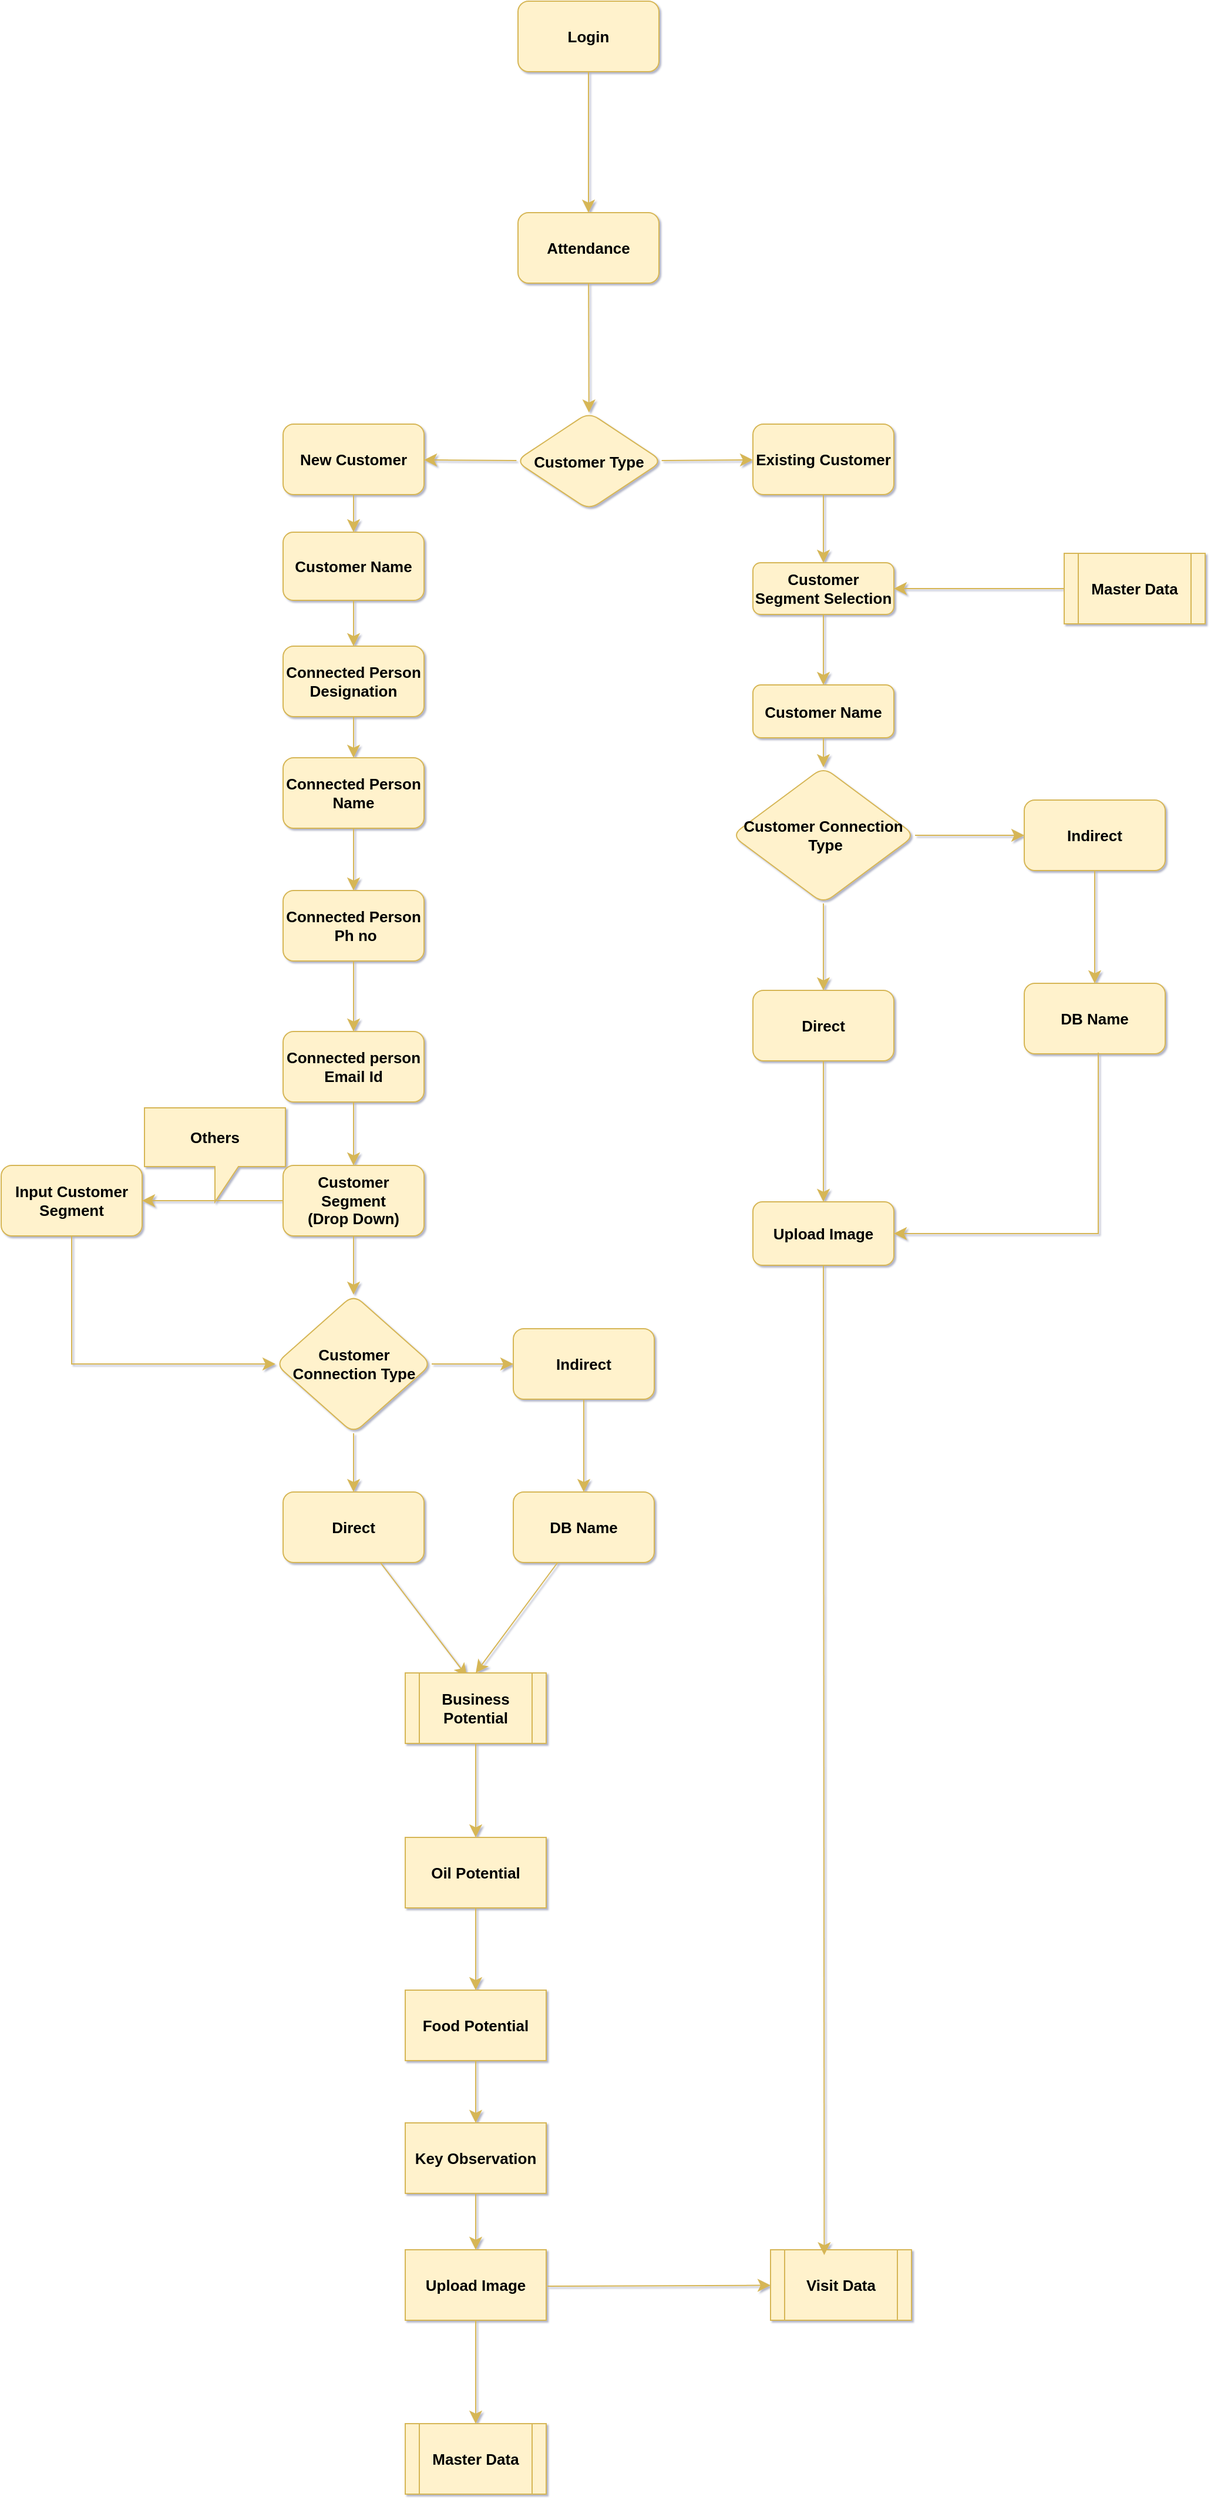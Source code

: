 <mxfile version="26.2.13">
  <diagram name="Page-1" id="9xmvwYHzPT9KTp0JgRCr">
    <mxGraphModel dx="1560" dy="1082" grid="0" gridSize="10" guides="1" tooltips="1" connect="1" arrows="1" fold="1" page="0" pageScale="1" pageWidth="827" pageHeight="1169" background="none" math="0" shadow="1">
      <root>
        <mxCell id="0" />
        <mxCell id="1" parent="0" />
        <mxCell id="axZxs7QjBzZ6pgx2wAAU-88" value="" style="edgeStyle=none;curved=1;rounded=0;orthogonalLoop=1;jettySize=auto;html=1;fontSize=13;startSize=8;endSize=8;fontStyle=1;fillColor=#fff2cc;strokeColor=#d6b656;" edge="1" parent="1" source="axZxs7QjBzZ6pgx2wAAU-89" target="axZxs7QjBzZ6pgx2wAAU-102">
          <mxGeometry relative="1" as="geometry" />
        </mxCell>
        <mxCell id="axZxs7QjBzZ6pgx2wAAU-89" value="Master Data" style="shape=process;whiteSpace=wrap;html=1;backgroundOutline=1;fontSize=13;fontStyle=1;fillColor=#fff2cc;strokeColor=#d6b656;" vertex="1" parent="1">
          <mxGeometry x="647" y="403" width="120" height="60" as="geometry" />
        </mxCell>
        <mxCell id="axZxs7QjBzZ6pgx2wAAU-90" value="" style="edgeStyle=none;curved=1;rounded=0;orthogonalLoop=1;jettySize=auto;html=1;fontSize=13;startSize=8;endSize=8;fontStyle=1;fillColor=#fff2cc;strokeColor=#d6b656;" edge="1" parent="1" source="axZxs7QjBzZ6pgx2wAAU-91" target="axZxs7QjBzZ6pgx2wAAU-93">
          <mxGeometry relative="1" as="geometry" />
        </mxCell>
        <mxCell id="axZxs7QjBzZ6pgx2wAAU-91" value="Login" style="rounded=1;whiteSpace=wrap;html=1;fontSize=13;fontStyle=1;fillColor=#fff2cc;strokeColor=#d6b656;" vertex="1" parent="1">
          <mxGeometry x="182" y="-67" width="120" height="60" as="geometry" />
        </mxCell>
        <mxCell id="axZxs7QjBzZ6pgx2wAAU-92" value="" style="edgeStyle=none;curved=1;rounded=0;orthogonalLoop=1;jettySize=auto;html=1;fontSize=13;startSize=8;endSize=8;fontStyle=1;fillColor=#fff2cc;strokeColor=#d6b656;" edge="1" parent="1" source="axZxs7QjBzZ6pgx2wAAU-93" target="axZxs7QjBzZ6pgx2wAAU-96">
          <mxGeometry relative="1" as="geometry" />
        </mxCell>
        <mxCell id="axZxs7QjBzZ6pgx2wAAU-93" value="Attendance" style="whiteSpace=wrap;html=1;rounded=1;fontSize=13;fontStyle=1;fillColor=#fff2cc;strokeColor=#d6b656;" vertex="1" parent="1">
          <mxGeometry x="182" y="113" width="120" height="60" as="geometry" />
        </mxCell>
        <mxCell id="axZxs7QjBzZ6pgx2wAAU-94" value="" style="edgeStyle=none;curved=1;rounded=0;orthogonalLoop=1;jettySize=auto;html=1;fontSize=13;startSize=8;endSize=8;fontStyle=1;fillColor=#fff2cc;strokeColor=#d6b656;" edge="1" parent="1" source="axZxs7QjBzZ6pgx2wAAU-96" target="axZxs7QjBzZ6pgx2wAAU-98">
          <mxGeometry relative="1" as="geometry" />
        </mxCell>
        <mxCell id="axZxs7QjBzZ6pgx2wAAU-95" value="" style="edgeStyle=none;curved=1;rounded=0;orthogonalLoop=1;jettySize=auto;html=1;fontSize=13;startSize=8;endSize=8;fontStyle=1;fillColor=#fff2cc;strokeColor=#d6b656;" edge="1" parent="1" source="axZxs7QjBzZ6pgx2wAAU-96" target="axZxs7QjBzZ6pgx2wAAU-100">
          <mxGeometry relative="1" as="geometry" />
        </mxCell>
        <mxCell id="axZxs7QjBzZ6pgx2wAAU-96" value="Customer Type" style="rhombus;whiteSpace=wrap;html=1;rounded=1;fontSize=13;fontStyle=1;fillColor=#fff2cc;strokeColor=#d6b656;" vertex="1" parent="1">
          <mxGeometry x="180" y="283" width="125" height="83" as="geometry" />
        </mxCell>
        <mxCell id="axZxs7QjBzZ6pgx2wAAU-97" value="" style="edgeStyle=none;curved=1;rounded=0;orthogonalLoop=1;jettySize=auto;html=1;fontSize=13;startSize=8;endSize=8;fontStyle=1;fillColor=#fff2cc;strokeColor=#d6b656;" edge="1" parent="1" source="axZxs7QjBzZ6pgx2wAAU-98" target="axZxs7QjBzZ6pgx2wAAU-102">
          <mxGeometry relative="1" as="geometry" />
        </mxCell>
        <mxCell id="axZxs7QjBzZ6pgx2wAAU-98" value="Existing Customer" style="whiteSpace=wrap;html=1;rounded=1;fontSize=13;fontStyle=1;fillColor=#fff2cc;strokeColor=#d6b656;" vertex="1" parent="1">
          <mxGeometry x="382" y="293" width="120" height="60" as="geometry" />
        </mxCell>
        <mxCell id="axZxs7QjBzZ6pgx2wAAU-99" value="" style="edgeStyle=none;curved=1;rounded=0;orthogonalLoop=1;jettySize=auto;html=1;fontSize=13;startSize=8;endSize=8;fontStyle=1;fillColor=#fff2cc;strokeColor=#d6b656;" edge="1" parent="1" source="axZxs7QjBzZ6pgx2wAAU-100" target="axZxs7QjBzZ6pgx2wAAU-117">
          <mxGeometry relative="1" as="geometry" />
        </mxCell>
        <mxCell id="axZxs7QjBzZ6pgx2wAAU-100" value="New Customer" style="whiteSpace=wrap;html=1;rounded=1;fontSize=13;fontStyle=1;fillColor=#fff2cc;strokeColor=#d6b656;" vertex="1" parent="1">
          <mxGeometry x="-18" y="293" width="120" height="60" as="geometry" />
        </mxCell>
        <mxCell id="axZxs7QjBzZ6pgx2wAAU-101" value="" style="edgeStyle=none;curved=1;rounded=0;orthogonalLoop=1;jettySize=auto;html=1;fontSize=13;startSize=8;endSize=8;fontStyle=1;fillColor=#fff2cc;strokeColor=#d6b656;" edge="1" parent="1" source="axZxs7QjBzZ6pgx2wAAU-102" target="axZxs7QjBzZ6pgx2wAAU-104">
          <mxGeometry relative="1" as="geometry" />
        </mxCell>
        <mxCell id="axZxs7QjBzZ6pgx2wAAU-102" value="Customer Segment Selection" style="whiteSpace=wrap;html=1;rounded=1;fontSize=13;fontStyle=1;fillColor=#fff2cc;strokeColor=#d6b656;" vertex="1" parent="1">
          <mxGeometry x="382" y="411" width="120" height="44" as="geometry" />
        </mxCell>
        <mxCell id="axZxs7QjBzZ6pgx2wAAU-103" value="" style="edgeStyle=none;curved=1;rounded=0;orthogonalLoop=1;jettySize=auto;html=1;fontSize=13;startSize=8;endSize=8;fontStyle=1;fillColor=#fff2cc;strokeColor=#d6b656;" edge="1" parent="1" source="axZxs7QjBzZ6pgx2wAAU-104" target="axZxs7QjBzZ6pgx2wAAU-109">
          <mxGeometry relative="1" as="geometry" />
        </mxCell>
        <mxCell id="axZxs7QjBzZ6pgx2wAAU-104" value="Customer Name" style="whiteSpace=wrap;html=1;rounded=1;fontSize=13;fontStyle=1;fillColor=#fff2cc;strokeColor=#d6b656;" vertex="1" parent="1">
          <mxGeometry x="382" y="515" width="120" height="45" as="geometry" />
        </mxCell>
        <mxCell id="axZxs7QjBzZ6pgx2wAAU-105" style="edgeStyle=none;curved=1;rounded=0;orthogonalLoop=1;jettySize=auto;html=1;exitX=0.5;exitY=1;exitDx=0;exitDy=0;fontSize=13;startSize=8;endSize=8;fontStyle=1;fillColor=#fff2cc;strokeColor=#d6b656;" edge="1" parent="1" source="axZxs7QjBzZ6pgx2wAAU-104" target="axZxs7QjBzZ6pgx2wAAU-104">
          <mxGeometry relative="1" as="geometry" />
        </mxCell>
        <mxCell id="axZxs7QjBzZ6pgx2wAAU-106" style="edgeStyle=none;curved=1;rounded=0;orthogonalLoop=1;jettySize=auto;html=1;exitX=1;exitY=1;exitDx=0;exitDy=0;fontSize=13;startSize=8;endSize=8;fontStyle=1;fillColor=#fff2cc;strokeColor=#d6b656;" edge="1" parent="1" source="axZxs7QjBzZ6pgx2wAAU-104" target="axZxs7QjBzZ6pgx2wAAU-104">
          <mxGeometry relative="1" as="geometry" />
        </mxCell>
        <mxCell id="axZxs7QjBzZ6pgx2wAAU-107" value="" style="edgeStyle=none;curved=1;rounded=0;orthogonalLoop=1;jettySize=auto;html=1;fontSize=13;startSize=8;endSize=8;fontStyle=1;fillColor=#fff2cc;strokeColor=#d6b656;" edge="1" parent="1" source="axZxs7QjBzZ6pgx2wAAU-109" target="axZxs7QjBzZ6pgx2wAAU-111">
          <mxGeometry relative="1" as="geometry" />
        </mxCell>
        <mxCell id="axZxs7QjBzZ6pgx2wAAU-108" value="" style="edgeStyle=none;curved=1;rounded=0;orthogonalLoop=1;jettySize=auto;html=1;fontSize=13;startSize=8;endSize=8;fontStyle=1;fillColor=#fff2cc;strokeColor=#d6b656;" edge="1" parent="1" source="axZxs7QjBzZ6pgx2wAAU-109" target="axZxs7QjBzZ6pgx2wAAU-113">
          <mxGeometry relative="1" as="geometry" />
        </mxCell>
        <mxCell id="axZxs7QjBzZ6pgx2wAAU-109" value="Customer Connection&lt;div&gt;&amp;nbsp;Type&lt;/div&gt;" style="rhombus;whiteSpace=wrap;html=1;rounded=1;fontSize=13;fontStyle=1;fillColor=#fff2cc;strokeColor=#d6b656;" vertex="1" parent="1">
          <mxGeometry x="364" y="585" width="156" height="116" as="geometry" />
        </mxCell>
        <mxCell id="axZxs7QjBzZ6pgx2wAAU-110" value="" style="edgeStyle=none;curved=1;rounded=0;orthogonalLoop=1;jettySize=auto;html=1;fontSize=13;startSize=8;endSize=8;fontStyle=1;fillColor=#fff2cc;strokeColor=#d6b656;" edge="1" parent="1" source="axZxs7QjBzZ6pgx2wAAU-111" target="axZxs7QjBzZ6pgx2wAAU-114">
          <mxGeometry relative="1" as="geometry" />
        </mxCell>
        <mxCell id="axZxs7QjBzZ6pgx2wAAU-111" value="Indirect" style="whiteSpace=wrap;html=1;rounded=1;fontSize=13;fontStyle=1;fillColor=#fff2cc;strokeColor=#d6b656;" vertex="1" parent="1">
          <mxGeometry x="613" y="613" width="120" height="60" as="geometry" />
        </mxCell>
        <mxCell id="axZxs7QjBzZ6pgx2wAAU-112" value="" style="edgeStyle=none;curved=1;rounded=0;orthogonalLoop=1;jettySize=auto;html=1;fontSize=13;startSize=8;endSize=8;fontStyle=1;fillColor=#fff2cc;strokeColor=#d6b656;" edge="1" parent="1" source="axZxs7QjBzZ6pgx2wAAU-113" target="axZxs7QjBzZ6pgx2wAAU-115">
          <mxGeometry relative="1" as="geometry" />
        </mxCell>
        <mxCell id="axZxs7QjBzZ6pgx2wAAU-113" value="Direct" style="whiteSpace=wrap;html=1;rounded=1;fontSize=13;fontStyle=1;fillColor=#fff2cc;strokeColor=#d6b656;" vertex="1" parent="1">
          <mxGeometry x="382" y="775" width="120" height="60" as="geometry" />
        </mxCell>
        <mxCell id="axZxs7QjBzZ6pgx2wAAU-114" value="DB Name" style="whiteSpace=wrap;html=1;rounded=1;fontSize=13;fontStyle=1;fillColor=#fff2cc;strokeColor=#d6b656;" vertex="1" parent="1">
          <mxGeometry x="613" y="769" width="120" height="60" as="geometry" />
        </mxCell>
        <mxCell id="axZxs7QjBzZ6pgx2wAAU-115" value="Upload Image" style="whiteSpace=wrap;html=1;rounded=1;fontSize=13;fontStyle=1;fillColor=#fff2cc;strokeColor=#d6b656;" vertex="1" parent="1">
          <mxGeometry x="382" y="955" width="120" height="54" as="geometry" />
        </mxCell>
        <mxCell id="axZxs7QjBzZ6pgx2wAAU-116" value="" style="edgeStyle=none;curved=1;rounded=0;orthogonalLoop=1;jettySize=auto;html=1;fontSize=13;startSize=8;endSize=8;fontStyle=1;fillColor=#fff2cc;strokeColor=#d6b656;" edge="1" parent="1" source="axZxs7QjBzZ6pgx2wAAU-117" target="axZxs7QjBzZ6pgx2wAAU-119">
          <mxGeometry relative="1" as="geometry" />
        </mxCell>
        <mxCell id="axZxs7QjBzZ6pgx2wAAU-117" value="Customer Name" style="whiteSpace=wrap;html=1;rounded=1;fontSize=13;fontStyle=1;fillColor=#fff2cc;strokeColor=#d6b656;" vertex="1" parent="1">
          <mxGeometry x="-18" y="385" width="120" height="58" as="geometry" />
        </mxCell>
        <mxCell id="axZxs7QjBzZ6pgx2wAAU-118" value="" style="edgeStyle=none;curved=1;rounded=0;orthogonalLoop=1;jettySize=auto;html=1;fontSize=13;startSize=8;endSize=8;fontStyle=1;fillColor=#fff2cc;strokeColor=#d6b656;" edge="1" parent="1" source="axZxs7QjBzZ6pgx2wAAU-119" target="axZxs7QjBzZ6pgx2wAAU-121">
          <mxGeometry relative="1" as="geometry" />
        </mxCell>
        <mxCell id="axZxs7QjBzZ6pgx2wAAU-119" value="Connected Person Designation" style="whiteSpace=wrap;html=1;rounded=1;fontSize=13;fontStyle=1;fillColor=#fff2cc;strokeColor=#d6b656;" vertex="1" parent="1">
          <mxGeometry x="-18" y="482" width="120" height="60" as="geometry" />
        </mxCell>
        <mxCell id="axZxs7QjBzZ6pgx2wAAU-120" value="" style="edgeStyle=none;curved=1;rounded=0;orthogonalLoop=1;jettySize=auto;html=1;fontSize=13;startSize=8;endSize=8;fontStyle=1;fillColor=#fff2cc;strokeColor=#d6b656;" edge="1" parent="1" source="axZxs7QjBzZ6pgx2wAAU-121" target="axZxs7QjBzZ6pgx2wAAU-123">
          <mxGeometry relative="1" as="geometry" />
        </mxCell>
        <mxCell id="axZxs7QjBzZ6pgx2wAAU-121" value="Connected Person Name" style="whiteSpace=wrap;html=1;rounded=1;fontSize=13;fontStyle=1;fillColor=#fff2cc;strokeColor=#d6b656;" vertex="1" parent="1">
          <mxGeometry x="-18" y="577" width="120" height="60" as="geometry" />
        </mxCell>
        <mxCell id="axZxs7QjBzZ6pgx2wAAU-122" value="" style="edgeStyle=none;curved=1;rounded=0;orthogonalLoop=1;jettySize=auto;html=1;fontSize=13;startSize=8;endSize=8;fontStyle=1;fillColor=#fff2cc;strokeColor=#d6b656;" edge="1" parent="1" source="axZxs7QjBzZ6pgx2wAAU-123" target="axZxs7QjBzZ6pgx2wAAU-125">
          <mxGeometry relative="1" as="geometry" />
        </mxCell>
        <mxCell id="axZxs7QjBzZ6pgx2wAAU-123" value="Connected Person&lt;div&gt;&amp;nbsp;Ph no&lt;/div&gt;" style="whiteSpace=wrap;html=1;rounded=1;fontSize=13;fontStyle=1;fillColor=#fff2cc;strokeColor=#d6b656;" vertex="1" parent="1">
          <mxGeometry x="-18" y="690" width="120" height="60" as="geometry" />
        </mxCell>
        <mxCell id="axZxs7QjBzZ6pgx2wAAU-124" value="" style="edgeStyle=none;curved=1;rounded=0;orthogonalLoop=1;jettySize=auto;html=1;fontSize=13;startSize=8;endSize=8;fontStyle=1;fillColor=#fff2cc;strokeColor=#d6b656;" edge="1" parent="1" source="axZxs7QjBzZ6pgx2wAAU-125" target="axZxs7QjBzZ6pgx2wAAU-128">
          <mxGeometry relative="1" as="geometry" />
        </mxCell>
        <mxCell id="axZxs7QjBzZ6pgx2wAAU-125" value="Connected person Email Id" style="whiteSpace=wrap;html=1;rounded=1;fontSize=13;fontStyle=1;fillColor=#fff2cc;strokeColor=#d6b656;" vertex="1" parent="1">
          <mxGeometry x="-18" y="810" width="120" height="60" as="geometry" />
        </mxCell>
        <mxCell id="axZxs7QjBzZ6pgx2wAAU-126" value="" style="edgeStyle=none;curved=1;rounded=0;orthogonalLoop=1;jettySize=auto;html=1;fontSize=13;startSize=8;endSize=8;fontStyle=1;fillColor=#fff2cc;strokeColor=#d6b656;" edge="1" parent="1" source="axZxs7QjBzZ6pgx2wAAU-128" target="axZxs7QjBzZ6pgx2wAAU-129">
          <mxGeometry relative="1" as="geometry" />
        </mxCell>
        <mxCell id="axZxs7QjBzZ6pgx2wAAU-127" value="" style="edgeStyle=none;curved=1;rounded=0;orthogonalLoop=1;jettySize=auto;html=1;fontSize=13;startSize=8;endSize=8;fontStyle=1;fillColor=#fff2cc;strokeColor=#d6b656;" edge="1" parent="1" source="axZxs7QjBzZ6pgx2wAAU-128" target="axZxs7QjBzZ6pgx2wAAU-133">
          <mxGeometry relative="1" as="geometry" />
        </mxCell>
        <mxCell id="axZxs7QjBzZ6pgx2wAAU-128" value="Customer Segment&lt;br&gt;(&lt;span style=&quot;background-color: transparent; color: light-dark(rgb(0, 0, 0), rgb(255, 255, 255));&quot;&gt;Drop Down)&lt;/span&gt;" style="whiteSpace=wrap;html=1;rounded=1;fontSize=13;fontStyle=1;fillColor=#fff2cc;strokeColor=#d6b656;" vertex="1" parent="1">
          <mxGeometry x="-18" y="924" width="120" height="60" as="geometry" />
        </mxCell>
        <mxCell id="axZxs7QjBzZ6pgx2wAAU-129" value="Input Customer Segment" style="whiteSpace=wrap;html=1;rounded=1;fontSize=13;fontStyle=1;fillColor=#fff2cc;strokeColor=#d6b656;" vertex="1" parent="1">
          <mxGeometry x="-258" y="924" width="120" height="60" as="geometry" />
        </mxCell>
        <mxCell id="axZxs7QjBzZ6pgx2wAAU-130" value="Others" style="shape=callout;whiteSpace=wrap;html=1;perimeter=calloutPerimeter;fontSize=13;fontStyle=1;fillColor=#fff2cc;strokeColor=#d6b656;" vertex="1" parent="1">
          <mxGeometry x="-136" y="875" width="120" height="80" as="geometry" />
        </mxCell>
        <mxCell id="axZxs7QjBzZ6pgx2wAAU-131" value="" style="edgeStyle=none;curved=1;rounded=0;orthogonalLoop=1;jettySize=auto;html=1;fontSize=13;startSize=8;endSize=8;fontStyle=1;fillColor=#fff2cc;strokeColor=#d6b656;" edge="1" parent="1" source="axZxs7QjBzZ6pgx2wAAU-133" target="axZxs7QjBzZ6pgx2wAAU-136">
          <mxGeometry relative="1" as="geometry" />
        </mxCell>
        <mxCell id="axZxs7QjBzZ6pgx2wAAU-132" value="" style="edgeStyle=none;curved=1;rounded=0;orthogonalLoop=1;jettySize=auto;html=1;fontSize=13;startSize=8;endSize=8;fontStyle=1;fillColor=#fff2cc;strokeColor=#d6b656;" edge="1" parent="1" source="axZxs7QjBzZ6pgx2wAAU-133" target="axZxs7QjBzZ6pgx2wAAU-138">
          <mxGeometry relative="1" as="geometry" />
        </mxCell>
        <mxCell id="axZxs7QjBzZ6pgx2wAAU-133" value="Customer Connection Type" style="rhombus;whiteSpace=wrap;html=1;rounded=1;fontSize=13;fontStyle=1;fillColor=#fff2cc;strokeColor=#d6b656;" vertex="1" parent="1">
          <mxGeometry x="-24.5" y="1034" width="133" height="118" as="geometry" />
        </mxCell>
        <mxCell id="axZxs7QjBzZ6pgx2wAAU-134" value="" style="endArrow=classic;html=1;rounded=0;fontSize=13;startSize=8;endSize=8;curved=0;entryX=0;entryY=0.5;entryDx=0;entryDy=0;exitX=0.5;exitY=1;exitDx=0;exitDy=0;fontStyle=1;fillColor=#fff2cc;strokeColor=#d6b656;" edge="1" parent="1" source="axZxs7QjBzZ6pgx2wAAU-129" target="axZxs7QjBzZ6pgx2wAAU-133">
          <mxGeometry width="50" height="50" relative="1" as="geometry">
            <mxPoint x="-212.95" y="984" as="sourcePoint" />
            <mxPoint x="-27.002" y="1099.012" as="targetPoint" />
            <Array as="points">
              <mxPoint x="-198" y="1093" />
            </Array>
          </mxGeometry>
        </mxCell>
        <mxCell id="axZxs7QjBzZ6pgx2wAAU-135" value="" style="edgeStyle=none;curved=1;rounded=0;orthogonalLoop=1;jettySize=auto;html=1;fontSize=13;startSize=8;endSize=8;entryX=0.438;entryY=0.05;entryDx=0;entryDy=0;entryPerimeter=0;fontStyle=1;fillColor=#fff2cc;strokeColor=#d6b656;" edge="1" parent="1" source="axZxs7QjBzZ6pgx2wAAU-136" target="axZxs7QjBzZ6pgx2wAAU-142">
          <mxGeometry relative="1" as="geometry">
            <mxPoint x="42" y="1382" as="targetPoint" />
          </mxGeometry>
        </mxCell>
        <mxCell id="axZxs7QjBzZ6pgx2wAAU-136" value="Direct" style="whiteSpace=wrap;html=1;rounded=1;fontSize=13;fontStyle=1;fillColor=#fff2cc;strokeColor=#d6b656;" vertex="1" parent="1">
          <mxGeometry x="-18" y="1202" width="120" height="60" as="geometry" />
        </mxCell>
        <mxCell id="axZxs7QjBzZ6pgx2wAAU-137" value="" style="edgeStyle=none;curved=1;rounded=0;orthogonalLoop=1;jettySize=auto;html=1;fontSize=13;startSize=8;endSize=8;fontStyle=1;fillColor=#fff2cc;strokeColor=#d6b656;" edge="1" parent="1" source="axZxs7QjBzZ6pgx2wAAU-138" target="axZxs7QjBzZ6pgx2wAAU-140">
          <mxGeometry relative="1" as="geometry" />
        </mxCell>
        <mxCell id="axZxs7QjBzZ6pgx2wAAU-138" value="Indirect" style="whiteSpace=wrap;html=1;rounded=1;fontSize=13;fontStyle=1;fillColor=#fff2cc;strokeColor=#d6b656;" vertex="1" parent="1">
          <mxGeometry x="178" y="1063" width="120" height="60" as="geometry" />
        </mxCell>
        <mxCell id="axZxs7QjBzZ6pgx2wAAU-139" value="" style="edgeStyle=none;curved=1;rounded=0;orthogonalLoop=1;jettySize=auto;html=1;fontSize=13;startSize=8;endSize=8;entryX=0.5;entryY=0;entryDx=0;entryDy=0;fontStyle=1;fillColor=#fff2cc;strokeColor=#d6b656;" edge="1" parent="1" source="axZxs7QjBzZ6pgx2wAAU-140" target="axZxs7QjBzZ6pgx2wAAU-142">
          <mxGeometry relative="1" as="geometry">
            <mxPoint x="146" y="1351" as="targetPoint" />
          </mxGeometry>
        </mxCell>
        <mxCell id="axZxs7QjBzZ6pgx2wAAU-140" value="DB Name" style="whiteSpace=wrap;html=1;rounded=1;fontSize=13;fontStyle=1;fillColor=#fff2cc;strokeColor=#d6b656;" vertex="1" parent="1">
          <mxGeometry x="178" y="1202" width="120" height="60" as="geometry" />
        </mxCell>
        <mxCell id="axZxs7QjBzZ6pgx2wAAU-141" value="" style="edgeStyle=none;curved=1;rounded=0;orthogonalLoop=1;jettySize=auto;html=1;fontSize=13;startSize=8;endSize=8;fontStyle=1;fillColor=#fff2cc;strokeColor=#d6b656;" edge="1" parent="1" source="axZxs7QjBzZ6pgx2wAAU-142" target="axZxs7QjBzZ6pgx2wAAU-145">
          <mxGeometry relative="1" as="geometry" />
        </mxCell>
        <mxCell id="axZxs7QjBzZ6pgx2wAAU-142" value="Business Potential" style="shape=process;whiteSpace=wrap;html=1;backgroundOutline=1;fontSize=13;fontStyle=1;fillColor=#fff2cc;strokeColor=#d6b656;" vertex="1" parent="1">
          <mxGeometry x="86" y="1356" width="120" height="60" as="geometry" />
        </mxCell>
        <mxCell id="axZxs7QjBzZ6pgx2wAAU-143" style="edgeStyle=none;curved=1;rounded=0;orthogonalLoop=1;jettySize=auto;html=1;entryX=0.998;entryY=0.62;entryDx=0;entryDy=0;entryPerimeter=0;fontSize=13;startSize=8;endSize=8;fontStyle=1;fillColor=#fff2cc;strokeColor=#d6b656;" edge="1" parent="1" source="axZxs7QjBzZ6pgx2wAAU-142" target="axZxs7QjBzZ6pgx2wAAU-142">
          <mxGeometry relative="1" as="geometry" />
        </mxCell>
        <mxCell id="axZxs7QjBzZ6pgx2wAAU-144" value="" style="edgeStyle=none;curved=1;rounded=0;orthogonalLoop=1;jettySize=auto;html=1;fontSize=13;startSize=8;endSize=8;fontStyle=1;fillColor=#fff2cc;strokeColor=#d6b656;" edge="1" parent="1" source="axZxs7QjBzZ6pgx2wAAU-145" target="axZxs7QjBzZ6pgx2wAAU-147">
          <mxGeometry relative="1" as="geometry" />
        </mxCell>
        <mxCell id="axZxs7QjBzZ6pgx2wAAU-145" value="Oil Potential" style="whiteSpace=wrap;html=1;fontSize=13;fontStyle=1;fillColor=#fff2cc;strokeColor=#d6b656;" vertex="1" parent="1">
          <mxGeometry x="86" y="1496" width="120" height="60" as="geometry" />
        </mxCell>
        <mxCell id="axZxs7QjBzZ6pgx2wAAU-146" value="" style="edgeStyle=none;curved=1;rounded=0;orthogonalLoop=1;jettySize=auto;html=1;fontSize=13;startSize=8;endSize=8;fontStyle=1;fillColor=#fff2cc;strokeColor=#d6b656;" edge="1" parent="1" source="axZxs7QjBzZ6pgx2wAAU-147" target="axZxs7QjBzZ6pgx2wAAU-149">
          <mxGeometry relative="1" as="geometry" />
        </mxCell>
        <mxCell id="axZxs7QjBzZ6pgx2wAAU-147" value="Food Potential" style="whiteSpace=wrap;html=1;fontSize=13;fontStyle=1;fillColor=#fff2cc;strokeColor=#d6b656;" vertex="1" parent="1">
          <mxGeometry x="86" y="1626" width="120" height="60" as="geometry" />
        </mxCell>
        <mxCell id="axZxs7QjBzZ6pgx2wAAU-148" value="" style="edgeStyle=none;curved=1;rounded=0;orthogonalLoop=1;jettySize=auto;html=1;fontSize=13;startSize=8;endSize=8;fontStyle=1;fillColor=#fff2cc;strokeColor=#d6b656;" edge="1" parent="1" source="axZxs7QjBzZ6pgx2wAAU-149" target="axZxs7QjBzZ6pgx2wAAU-150">
          <mxGeometry relative="1" as="geometry" />
        </mxCell>
        <mxCell id="axZxs7QjBzZ6pgx2wAAU-149" value="Key Observation" style="whiteSpace=wrap;html=1;fontSize=13;fontStyle=1;fillColor=#fff2cc;strokeColor=#d6b656;" vertex="1" parent="1">
          <mxGeometry x="86" y="1739" width="120" height="60" as="geometry" />
        </mxCell>
        <mxCell id="Hzr_RUG9QyEOuLMwAOvv-4" value="" style="edgeStyle=none;curved=1;rounded=0;orthogonalLoop=1;jettySize=auto;html=1;fontSize=13;startSize=8;endSize=8;fontStyle=1;fillColor=#fff2cc;strokeColor=#d6b656;" edge="1" parent="1" source="axZxs7QjBzZ6pgx2wAAU-150" target="Hzr_RUG9QyEOuLMwAOvv-2">
          <mxGeometry relative="1" as="geometry" />
        </mxCell>
        <mxCell id="axZxs7QjBzZ6pgx2wAAU-150" value="Upload Image" style="whiteSpace=wrap;html=1;fontSize=13;fontStyle=1;fillColor=#fff2cc;strokeColor=#d6b656;" vertex="1" parent="1">
          <mxGeometry x="86" y="1847" width="120" height="60" as="geometry" />
        </mxCell>
        <mxCell id="Hzr_RUG9QyEOuLMwAOvv-2" value="Master Data" style="shape=process;whiteSpace=wrap;html=1;backgroundOutline=1;fontSize=13;fontStyle=1;fillColor=#fff2cc;strokeColor=#d6b656;" vertex="1" parent="1">
          <mxGeometry x="86" y="1995" width="120" height="60" as="geometry" />
        </mxCell>
        <mxCell id="Hzr_RUG9QyEOuLMwAOvv-3" value="Visit Data" style="shape=process;whiteSpace=wrap;html=1;backgroundOutline=1;fontSize=13;fontStyle=1;fillColor=#fff2cc;strokeColor=#d6b656;" vertex="1" parent="1">
          <mxGeometry x="397" y="1847" width="120" height="60" as="geometry" />
        </mxCell>
        <mxCell id="Hzr_RUG9QyEOuLMwAOvv-5" value="" style="endArrow=classic;html=1;rounded=0;fontSize=13;startSize=8;endSize=8;curved=1;fontStyle=1;fillColor=#fff2cc;strokeColor=#d6b656;" edge="1" parent="1" target="Hzr_RUG9QyEOuLMwAOvv-3">
          <mxGeometry width="50" height="50" relative="1" as="geometry">
            <mxPoint x="207" y="1878" as="sourcePoint" />
            <mxPoint x="257" y="1828" as="targetPoint" />
          </mxGeometry>
        </mxCell>
        <mxCell id="Hzr_RUG9QyEOuLMwAOvv-6" value="" style="endArrow=classic;html=1;rounded=0;fontSize=13;startSize=8;endSize=8;curved=1;exitX=0.5;exitY=1;exitDx=0;exitDy=0;entryX=0.381;entryY=0.076;entryDx=0;entryDy=0;entryPerimeter=0;fontStyle=1;fillColor=#fff2cc;strokeColor=#d6b656;" edge="1" parent="1" source="axZxs7QjBzZ6pgx2wAAU-115" target="Hzr_RUG9QyEOuLMwAOvv-3">
          <mxGeometry width="50" height="50" relative="1" as="geometry">
            <mxPoint x="245" y="991" as="sourcePoint" />
            <mxPoint x="295" y="941" as="targetPoint" />
          </mxGeometry>
        </mxCell>
        <mxCell id="Hzr_RUG9QyEOuLMwAOvv-8" value="" style="edgeStyle=none;curved=0;rounded=0;orthogonalLoop=1;jettySize=auto;html=1;fontSize=13;startSize=8;endSize=8;fontStyle=1;fillColor=#fff2cc;strokeColor=#d6b656;entryX=1;entryY=0.5;entryDx=0;entryDy=0;" edge="1" parent="1" target="axZxs7QjBzZ6pgx2wAAU-115">
          <mxGeometry relative="1" as="geometry">
            <mxPoint x="676" y="828" as="sourcePoint" />
            <mxPoint x="676" y="924" as="targetPoint" />
            <Array as="points">
              <mxPoint x="676" y="982" />
            </Array>
          </mxGeometry>
        </mxCell>
      </root>
    </mxGraphModel>
  </diagram>
</mxfile>
